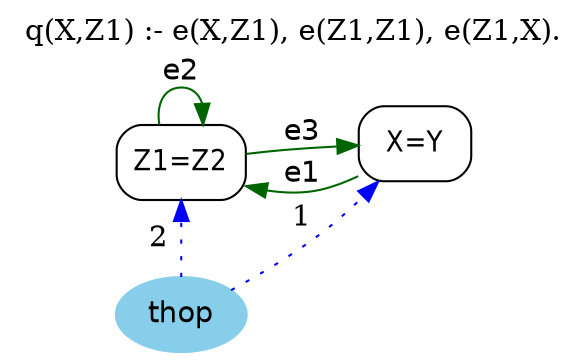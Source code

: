 digraph G {
	graph [bb="0,0,235,165",
		label="q(X,Z1) :- e(X,Z1), e(Z1,Z1), e(Z1,X).",
		labelloc=t,
		lheight=0.21,
		lp="117.5,153.5",
		lwidth=3.04,
		rankdir=LR
	];
	node [label="\N"];
	Z1	 [fontname="Helvetica-Narrow",
		height=0.5,
		label="Z1=Z2",
		pos="64.5,91",
		shape=box,
		style=rounded,
		width=0.79167];
	Z1 -> Z1	 [color=darkgreen,
		fontname=helvetica,
		label=e2,
		lp="64.5,134.5",
		pos="e,74.269,109.15 54.731,109.15 53.228,118.54 56.484,127 64.5,127 69.385,127 72.502,123.86 73.852,119.28"];
	X	 [fontname="Helvetica-Narrow",
		height=0.5,
		label="X=Y",
		pos="172.1,100",
		shape=box,
		style=rounded,
		width=0.75];
	Z1 -> X	 [color=darkgreen,
		fontname=helvetica,
		label=e3,
		lp="119.1,105.5",
		pos="e,145.04,99.128 93.047,95.038 99.003,95.778 105.25,96.48 111.1,97 118.81,97.685 127.08,98.223 134.97,98.643"];
	X -> Z1	 [color=darkgreen,
		fontname=helvetica,
		label=e1,
		lp="119.1,85.5",
		pos="e,93.229,79.776 144.74,84.208 139.08,81.639 133.03,79.372 127.1,78 119.34,76.206 111.02,76.437 103.05,77.7"];
	thop	 [color=skyblue,
		fillcolor=skyblue,
		fontname=helvetica,
		height=0.5,
		pos="64.5,18",
		shape=oval,
		style="filled,rounded",
		width=0.79437];
	thop -> Z1	 [color=blue,
		constraint=false,
		label=2,
		lp="54,54.5",
		pos="e,64.5,72.91 64.5,36.045 64.5,44.117 64.5,53.824 64.5,62.818",
		style=dotted];
	thop -> X	 [color=blue,
		constraint=false,
		label=1,
		lp="119.1,64.5",
		pos="e,154.9,81.958 86.088,29.964 98.5,37.202 114.15,46.952 127.1,57 134.09,62.428 141.22,68.786 147.68,74.924",
		style=dotted];
}
